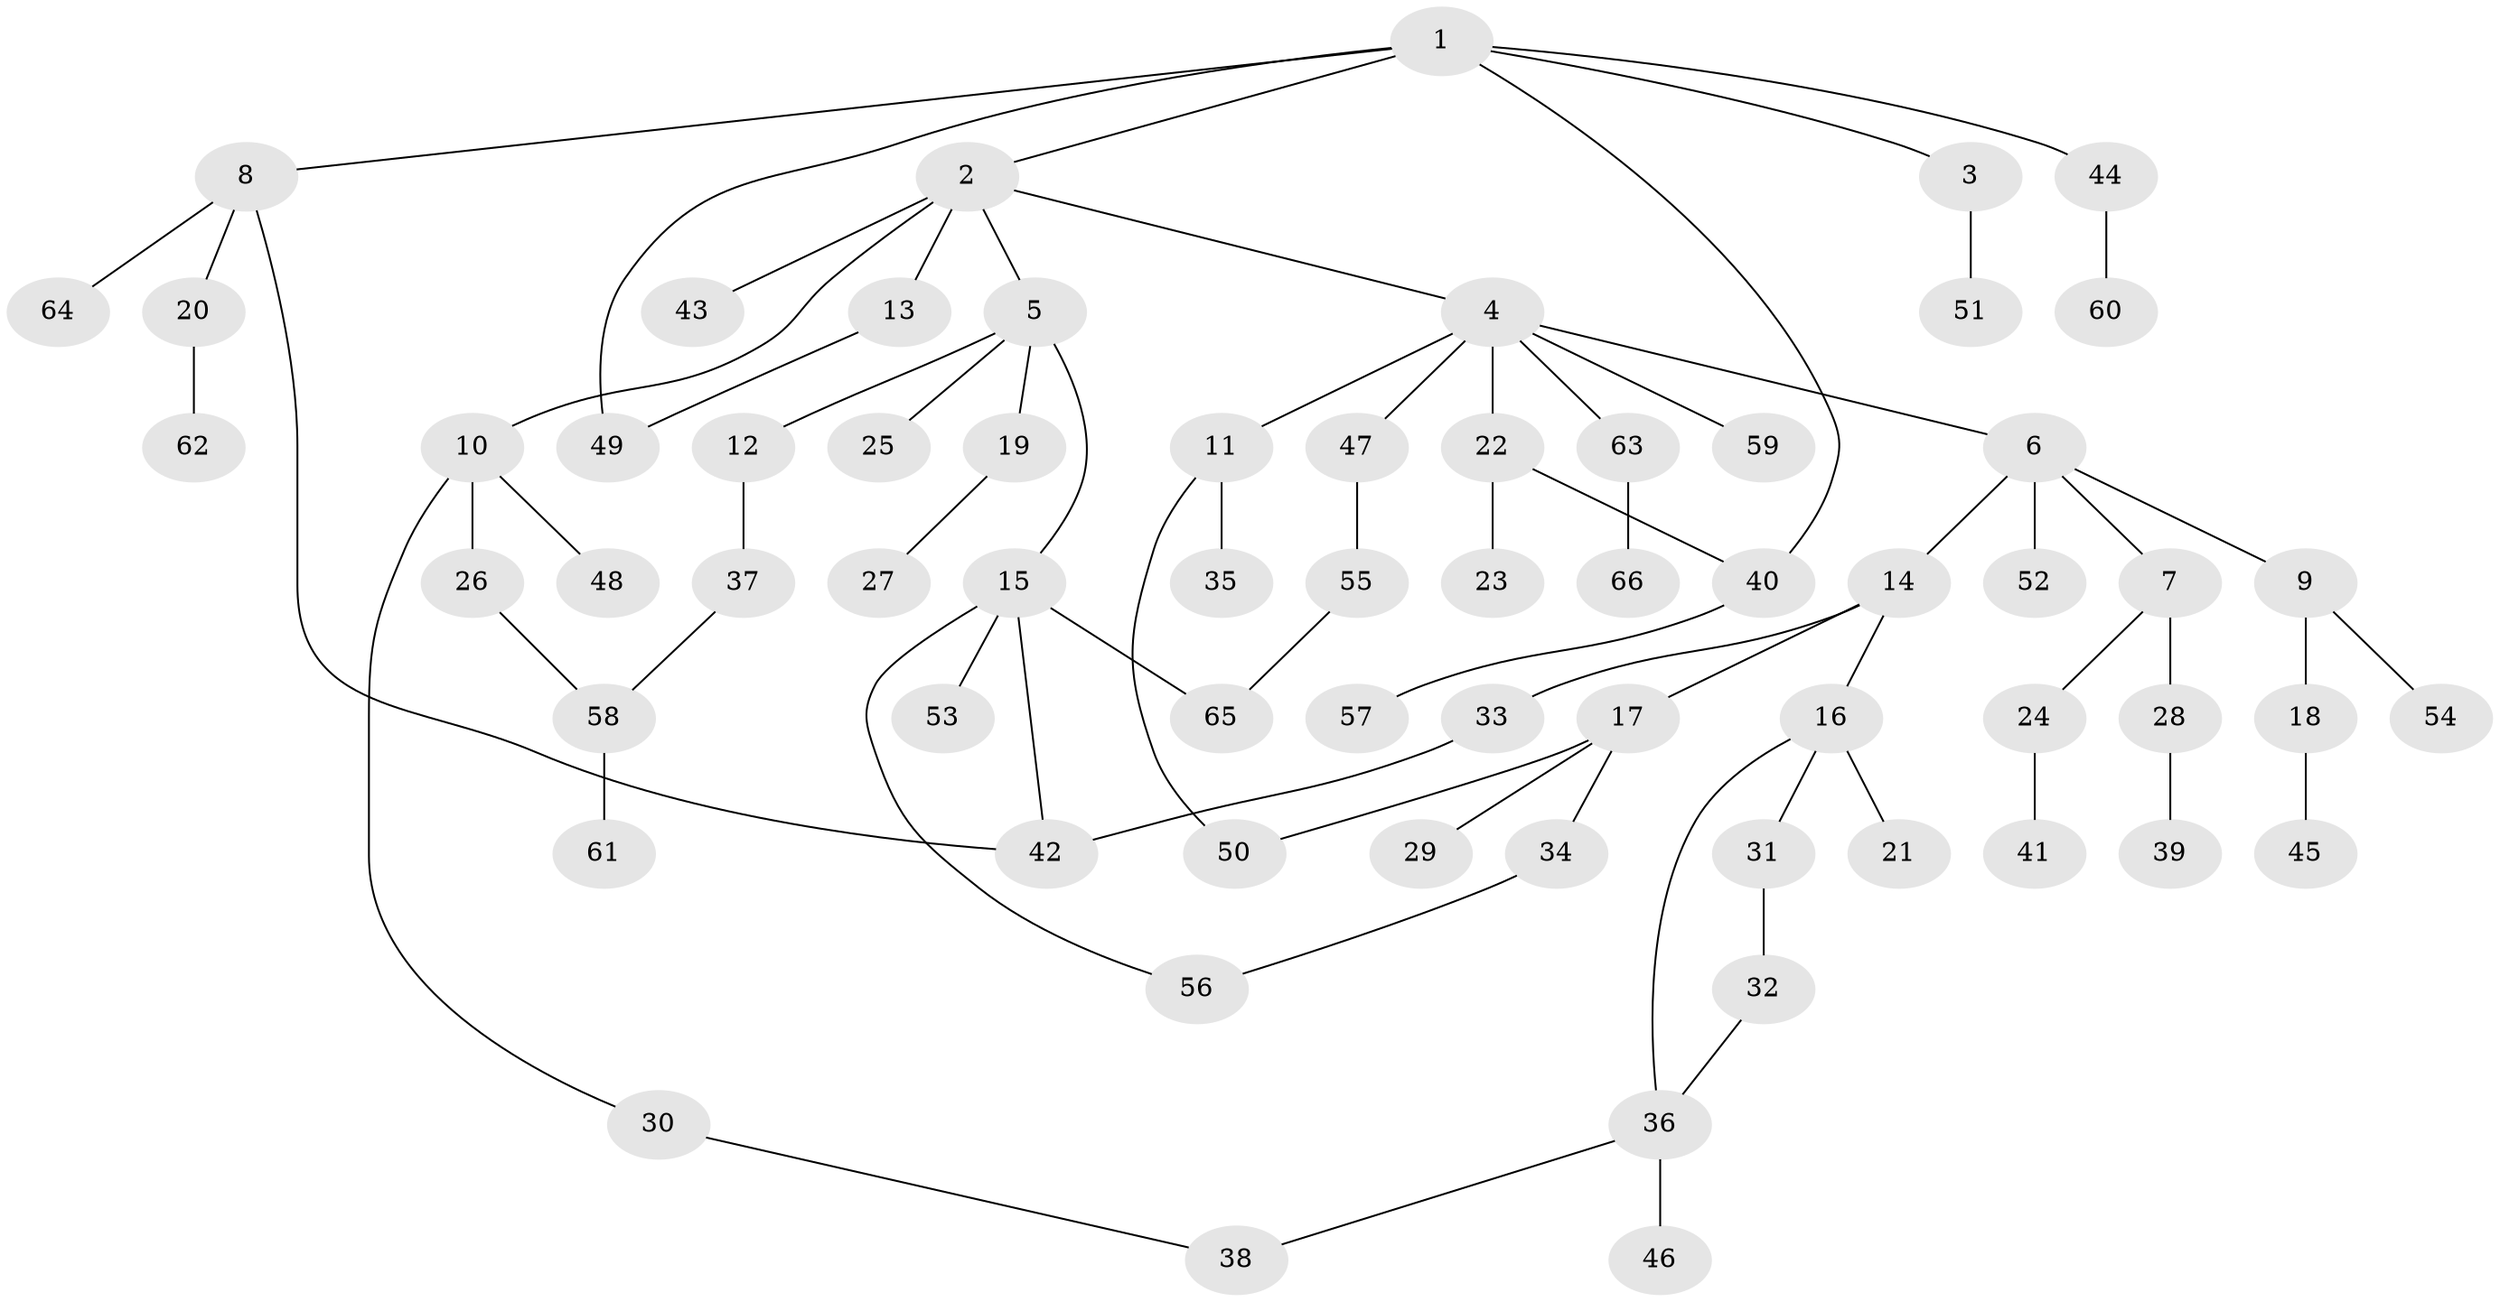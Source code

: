 // Generated by graph-tools (version 1.1) at 2025/10/02/27/25 16:10:55]
// undirected, 66 vertices, 75 edges
graph export_dot {
graph [start="1"]
  node [color=gray90,style=filled];
  1;
  2;
  3;
  4;
  5;
  6;
  7;
  8;
  9;
  10;
  11;
  12;
  13;
  14;
  15;
  16;
  17;
  18;
  19;
  20;
  21;
  22;
  23;
  24;
  25;
  26;
  27;
  28;
  29;
  30;
  31;
  32;
  33;
  34;
  35;
  36;
  37;
  38;
  39;
  40;
  41;
  42;
  43;
  44;
  45;
  46;
  47;
  48;
  49;
  50;
  51;
  52;
  53;
  54;
  55;
  56;
  57;
  58;
  59;
  60;
  61;
  62;
  63;
  64;
  65;
  66;
  1 -- 2;
  1 -- 3;
  1 -- 8;
  1 -- 44;
  1 -- 49;
  1 -- 40;
  2 -- 4;
  2 -- 5;
  2 -- 10;
  2 -- 13;
  2 -- 43;
  3 -- 51;
  4 -- 6;
  4 -- 11;
  4 -- 22;
  4 -- 47;
  4 -- 59;
  4 -- 63;
  5 -- 12;
  5 -- 15;
  5 -- 19;
  5 -- 25;
  6 -- 7;
  6 -- 9;
  6 -- 14;
  6 -- 52;
  7 -- 24;
  7 -- 28;
  8 -- 20;
  8 -- 64;
  8 -- 42;
  9 -- 18;
  9 -- 54;
  10 -- 26;
  10 -- 30;
  10 -- 48;
  11 -- 35;
  11 -- 50;
  12 -- 37;
  13 -- 49;
  14 -- 16;
  14 -- 17;
  14 -- 33;
  15 -- 53;
  15 -- 56;
  15 -- 65;
  15 -- 42;
  16 -- 21;
  16 -- 31;
  16 -- 36;
  17 -- 29;
  17 -- 34;
  17 -- 50;
  18 -- 45;
  19 -- 27;
  20 -- 62;
  22 -- 23;
  22 -- 40;
  24 -- 41;
  26 -- 58;
  28 -- 39;
  30 -- 38;
  31 -- 32;
  32 -- 36;
  33 -- 42;
  34 -- 56;
  36 -- 46;
  36 -- 38;
  37 -- 58;
  40 -- 57;
  44 -- 60;
  47 -- 55;
  55 -- 65;
  58 -- 61;
  63 -- 66;
}
